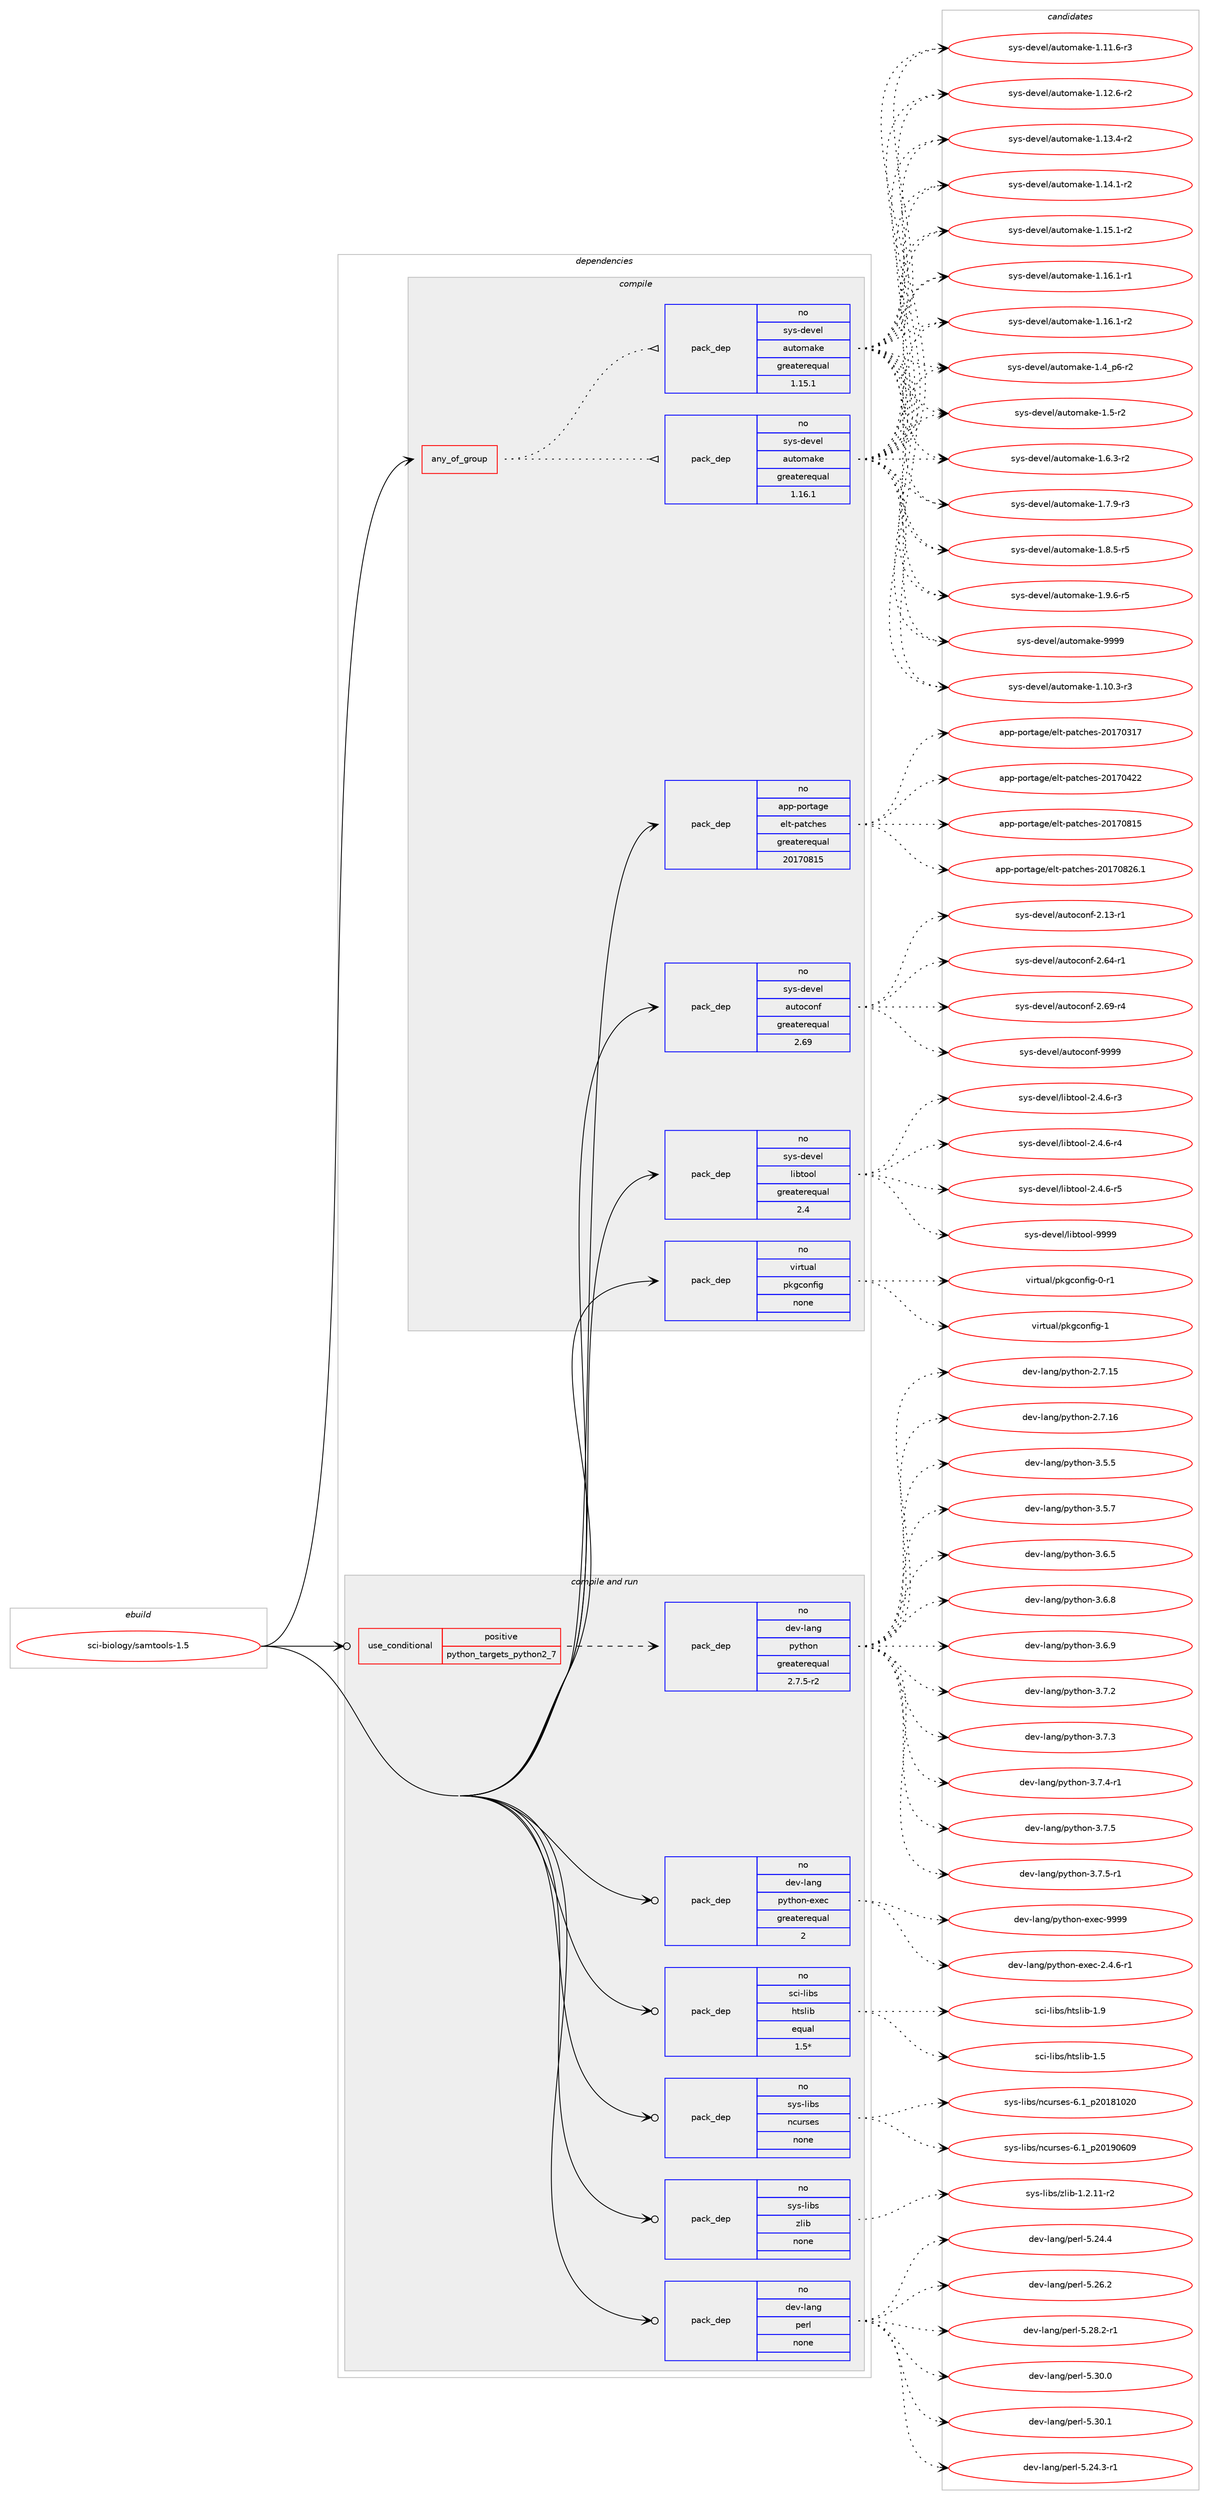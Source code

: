 digraph prolog {

# *************
# Graph options
# *************

newrank=true;
concentrate=true;
compound=true;
graph [rankdir=LR,fontname=Helvetica,fontsize=10,ranksep=1.5];#, ranksep=2.5, nodesep=0.2];
edge  [arrowhead=vee];
node  [fontname=Helvetica,fontsize=10];

# **********
# The ebuild
# **********

subgraph cluster_leftcol {
color=gray;
rank=same;
label=<<i>ebuild</i>>;
id [label="sci-biology/samtools-1.5", color=red, width=4, href="../sci-biology/samtools-1.5.svg"];
}

# ****************
# The dependencies
# ****************

subgraph cluster_midcol {
color=gray;
label=<<i>dependencies</i>>;
subgraph cluster_compile {
fillcolor="#eeeeee";
style=filled;
label=<<i>compile</i>>;
subgraph any14493 {
dependency850662 [label=<<TABLE BORDER="0" CELLBORDER="1" CELLSPACING="0" CELLPADDING="4"><TR><TD CELLPADDING="10">any_of_group</TD></TR></TABLE>>, shape=none, color=red];subgraph pack628861 {
dependency850663 [label=<<TABLE BORDER="0" CELLBORDER="1" CELLSPACING="0" CELLPADDING="4" WIDTH="220"><TR><TD ROWSPAN="6" CELLPADDING="30">pack_dep</TD></TR><TR><TD WIDTH="110">no</TD></TR><TR><TD>sys-devel</TD></TR><TR><TD>automake</TD></TR><TR><TD>greaterequal</TD></TR><TR><TD>1.16.1</TD></TR></TABLE>>, shape=none, color=blue];
}
dependency850662:e -> dependency850663:w [weight=20,style="dotted",arrowhead="oinv"];
subgraph pack628862 {
dependency850664 [label=<<TABLE BORDER="0" CELLBORDER="1" CELLSPACING="0" CELLPADDING="4" WIDTH="220"><TR><TD ROWSPAN="6" CELLPADDING="30">pack_dep</TD></TR><TR><TD WIDTH="110">no</TD></TR><TR><TD>sys-devel</TD></TR><TR><TD>automake</TD></TR><TR><TD>greaterequal</TD></TR><TR><TD>1.15.1</TD></TR></TABLE>>, shape=none, color=blue];
}
dependency850662:e -> dependency850664:w [weight=20,style="dotted",arrowhead="oinv"];
}
id:e -> dependency850662:w [weight=20,style="solid",arrowhead="vee"];
subgraph pack628863 {
dependency850665 [label=<<TABLE BORDER="0" CELLBORDER="1" CELLSPACING="0" CELLPADDING="4" WIDTH="220"><TR><TD ROWSPAN="6" CELLPADDING="30">pack_dep</TD></TR><TR><TD WIDTH="110">no</TD></TR><TR><TD>app-portage</TD></TR><TR><TD>elt-patches</TD></TR><TR><TD>greaterequal</TD></TR><TR><TD>20170815</TD></TR></TABLE>>, shape=none, color=blue];
}
id:e -> dependency850665:w [weight=20,style="solid",arrowhead="vee"];
subgraph pack628864 {
dependency850666 [label=<<TABLE BORDER="0" CELLBORDER="1" CELLSPACING="0" CELLPADDING="4" WIDTH="220"><TR><TD ROWSPAN="6" CELLPADDING="30">pack_dep</TD></TR><TR><TD WIDTH="110">no</TD></TR><TR><TD>sys-devel</TD></TR><TR><TD>autoconf</TD></TR><TR><TD>greaterequal</TD></TR><TR><TD>2.69</TD></TR></TABLE>>, shape=none, color=blue];
}
id:e -> dependency850666:w [weight=20,style="solid",arrowhead="vee"];
subgraph pack628865 {
dependency850667 [label=<<TABLE BORDER="0" CELLBORDER="1" CELLSPACING="0" CELLPADDING="4" WIDTH="220"><TR><TD ROWSPAN="6" CELLPADDING="30">pack_dep</TD></TR><TR><TD WIDTH="110">no</TD></TR><TR><TD>sys-devel</TD></TR><TR><TD>libtool</TD></TR><TR><TD>greaterequal</TD></TR><TR><TD>2.4</TD></TR></TABLE>>, shape=none, color=blue];
}
id:e -> dependency850667:w [weight=20,style="solid",arrowhead="vee"];
subgraph pack628866 {
dependency850668 [label=<<TABLE BORDER="0" CELLBORDER="1" CELLSPACING="0" CELLPADDING="4" WIDTH="220"><TR><TD ROWSPAN="6" CELLPADDING="30">pack_dep</TD></TR><TR><TD WIDTH="110">no</TD></TR><TR><TD>virtual</TD></TR><TR><TD>pkgconfig</TD></TR><TR><TD>none</TD></TR><TR><TD></TD></TR></TABLE>>, shape=none, color=blue];
}
id:e -> dependency850668:w [weight=20,style="solid",arrowhead="vee"];
}
subgraph cluster_compileandrun {
fillcolor="#eeeeee";
style=filled;
label=<<i>compile and run</i>>;
subgraph cond206805 {
dependency850669 [label=<<TABLE BORDER="0" CELLBORDER="1" CELLSPACING="0" CELLPADDING="4"><TR><TD ROWSPAN="3" CELLPADDING="10">use_conditional</TD></TR><TR><TD>positive</TD></TR><TR><TD>python_targets_python2_7</TD></TR></TABLE>>, shape=none, color=red];
subgraph pack628867 {
dependency850670 [label=<<TABLE BORDER="0" CELLBORDER="1" CELLSPACING="0" CELLPADDING="4" WIDTH="220"><TR><TD ROWSPAN="6" CELLPADDING="30">pack_dep</TD></TR><TR><TD WIDTH="110">no</TD></TR><TR><TD>dev-lang</TD></TR><TR><TD>python</TD></TR><TR><TD>greaterequal</TD></TR><TR><TD>2.7.5-r2</TD></TR></TABLE>>, shape=none, color=blue];
}
dependency850669:e -> dependency850670:w [weight=20,style="dashed",arrowhead="vee"];
}
id:e -> dependency850669:w [weight=20,style="solid",arrowhead="odotvee"];
subgraph pack628868 {
dependency850671 [label=<<TABLE BORDER="0" CELLBORDER="1" CELLSPACING="0" CELLPADDING="4" WIDTH="220"><TR><TD ROWSPAN="6" CELLPADDING="30">pack_dep</TD></TR><TR><TD WIDTH="110">no</TD></TR><TR><TD>dev-lang</TD></TR><TR><TD>perl</TD></TR><TR><TD>none</TD></TR><TR><TD></TD></TR></TABLE>>, shape=none, color=blue];
}
id:e -> dependency850671:w [weight=20,style="solid",arrowhead="odotvee"];
subgraph pack628869 {
dependency850672 [label=<<TABLE BORDER="0" CELLBORDER="1" CELLSPACING="0" CELLPADDING="4" WIDTH="220"><TR><TD ROWSPAN="6" CELLPADDING="30">pack_dep</TD></TR><TR><TD WIDTH="110">no</TD></TR><TR><TD>dev-lang</TD></TR><TR><TD>python-exec</TD></TR><TR><TD>greaterequal</TD></TR><TR><TD>2</TD></TR></TABLE>>, shape=none, color=blue];
}
id:e -> dependency850672:w [weight=20,style="solid",arrowhead="odotvee"];
subgraph pack628870 {
dependency850673 [label=<<TABLE BORDER="0" CELLBORDER="1" CELLSPACING="0" CELLPADDING="4" WIDTH="220"><TR><TD ROWSPAN="6" CELLPADDING="30">pack_dep</TD></TR><TR><TD WIDTH="110">no</TD></TR><TR><TD>sci-libs</TD></TR><TR><TD>htslib</TD></TR><TR><TD>equal</TD></TR><TR><TD>1.5*</TD></TR></TABLE>>, shape=none, color=blue];
}
id:e -> dependency850673:w [weight=20,style="solid",arrowhead="odotvee"];
subgraph pack628871 {
dependency850674 [label=<<TABLE BORDER="0" CELLBORDER="1" CELLSPACING="0" CELLPADDING="4" WIDTH="220"><TR><TD ROWSPAN="6" CELLPADDING="30">pack_dep</TD></TR><TR><TD WIDTH="110">no</TD></TR><TR><TD>sys-libs</TD></TR><TR><TD>ncurses</TD></TR><TR><TD>none</TD></TR><TR><TD></TD></TR></TABLE>>, shape=none, color=blue];
}
id:e -> dependency850674:w [weight=20,style="solid",arrowhead="odotvee"];
subgraph pack628872 {
dependency850675 [label=<<TABLE BORDER="0" CELLBORDER="1" CELLSPACING="0" CELLPADDING="4" WIDTH="220"><TR><TD ROWSPAN="6" CELLPADDING="30">pack_dep</TD></TR><TR><TD WIDTH="110">no</TD></TR><TR><TD>sys-libs</TD></TR><TR><TD>zlib</TD></TR><TR><TD>none</TD></TR><TR><TD></TD></TR></TABLE>>, shape=none, color=blue];
}
id:e -> dependency850675:w [weight=20,style="solid",arrowhead="odotvee"];
}
subgraph cluster_run {
fillcolor="#eeeeee";
style=filled;
label=<<i>run</i>>;
}
}

# **************
# The candidates
# **************

subgraph cluster_choices {
rank=same;
color=gray;
label=<<i>candidates</i>>;

subgraph choice628861 {
color=black;
nodesep=1;
choice11512111545100101118101108479711711611110997107101454946494846514511451 [label="sys-devel/automake-1.10.3-r3", color=red, width=4,href="../sys-devel/automake-1.10.3-r3.svg"];
choice11512111545100101118101108479711711611110997107101454946494946544511451 [label="sys-devel/automake-1.11.6-r3", color=red, width=4,href="../sys-devel/automake-1.11.6-r3.svg"];
choice11512111545100101118101108479711711611110997107101454946495046544511450 [label="sys-devel/automake-1.12.6-r2", color=red, width=4,href="../sys-devel/automake-1.12.6-r2.svg"];
choice11512111545100101118101108479711711611110997107101454946495146524511450 [label="sys-devel/automake-1.13.4-r2", color=red, width=4,href="../sys-devel/automake-1.13.4-r2.svg"];
choice11512111545100101118101108479711711611110997107101454946495246494511450 [label="sys-devel/automake-1.14.1-r2", color=red, width=4,href="../sys-devel/automake-1.14.1-r2.svg"];
choice11512111545100101118101108479711711611110997107101454946495346494511450 [label="sys-devel/automake-1.15.1-r2", color=red, width=4,href="../sys-devel/automake-1.15.1-r2.svg"];
choice11512111545100101118101108479711711611110997107101454946495446494511449 [label="sys-devel/automake-1.16.1-r1", color=red, width=4,href="../sys-devel/automake-1.16.1-r1.svg"];
choice11512111545100101118101108479711711611110997107101454946495446494511450 [label="sys-devel/automake-1.16.1-r2", color=red, width=4,href="../sys-devel/automake-1.16.1-r2.svg"];
choice115121115451001011181011084797117116111109971071014549465295112544511450 [label="sys-devel/automake-1.4_p6-r2", color=red, width=4,href="../sys-devel/automake-1.4_p6-r2.svg"];
choice11512111545100101118101108479711711611110997107101454946534511450 [label="sys-devel/automake-1.5-r2", color=red, width=4,href="../sys-devel/automake-1.5-r2.svg"];
choice115121115451001011181011084797117116111109971071014549465446514511450 [label="sys-devel/automake-1.6.3-r2", color=red, width=4,href="../sys-devel/automake-1.6.3-r2.svg"];
choice115121115451001011181011084797117116111109971071014549465546574511451 [label="sys-devel/automake-1.7.9-r3", color=red, width=4,href="../sys-devel/automake-1.7.9-r3.svg"];
choice115121115451001011181011084797117116111109971071014549465646534511453 [label="sys-devel/automake-1.8.5-r5", color=red, width=4,href="../sys-devel/automake-1.8.5-r5.svg"];
choice115121115451001011181011084797117116111109971071014549465746544511453 [label="sys-devel/automake-1.9.6-r5", color=red, width=4,href="../sys-devel/automake-1.9.6-r5.svg"];
choice115121115451001011181011084797117116111109971071014557575757 [label="sys-devel/automake-9999", color=red, width=4,href="../sys-devel/automake-9999.svg"];
dependency850663:e -> choice11512111545100101118101108479711711611110997107101454946494846514511451:w [style=dotted,weight="100"];
dependency850663:e -> choice11512111545100101118101108479711711611110997107101454946494946544511451:w [style=dotted,weight="100"];
dependency850663:e -> choice11512111545100101118101108479711711611110997107101454946495046544511450:w [style=dotted,weight="100"];
dependency850663:e -> choice11512111545100101118101108479711711611110997107101454946495146524511450:w [style=dotted,weight="100"];
dependency850663:e -> choice11512111545100101118101108479711711611110997107101454946495246494511450:w [style=dotted,weight="100"];
dependency850663:e -> choice11512111545100101118101108479711711611110997107101454946495346494511450:w [style=dotted,weight="100"];
dependency850663:e -> choice11512111545100101118101108479711711611110997107101454946495446494511449:w [style=dotted,weight="100"];
dependency850663:e -> choice11512111545100101118101108479711711611110997107101454946495446494511450:w [style=dotted,weight="100"];
dependency850663:e -> choice115121115451001011181011084797117116111109971071014549465295112544511450:w [style=dotted,weight="100"];
dependency850663:e -> choice11512111545100101118101108479711711611110997107101454946534511450:w [style=dotted,weight="100"];
dependency850663:e -> choice115121115451001011181011084797117116111109971071014549465446514511450:w [style=dotted,weight="100"];
dependency850663:e -> choice115121115451001011181011084797117116111109971071014549465546574511451:w [style=dotted,weight="100"];
dependency850663:e -> choice115121115451001011181011084797117116111109971071014549465646534511453:w [style=dotted,weight="100"];
dependency850663:e -> choice115121115451001011181011084797117116111109971071014549465746544511453:w [style=dotted,weight="100"];
dependency850663:e -> choice115121115451001011181011084797117116111109971071014557575757:w [style=dotted,weight="100"];
}
subgraph choice628862 {
color=black;
nodesep=1;
choice11512111545100101118101108479711711611110997107101454946494846514511451 [label="sys-devel/automake-1.10.3-r3", color=red, width=4,href="../sys-devel/automake-1.10.3-r3.svg"];
choice11512111545100101118101108479711711611110997107101454946494946544511451 [label="sys-devel/automake-1.11.6-r3", color=red, width=4,href="../sys-devel/automake-1.11.6-r3.svg"];
choice11512111545100101118101108479711711611110997107101454946495046544511450 [label="sys-devel/automake-1.12.6-r2", color=red, width=4,href="../sys-devel/automake-1.12.6-r2.svg"];
choice11512111545100101118101108479711711611110997107101454946495146524511450 [label="sys-devel/automake-1.13.4-r2", color=red, width=4,href="../sys-devel/automake-1.13.4-r2.svg"];
choice11512111545100101118101108479711711611110997107101454946495246494511450 [label="sys-devel/automake-1.14.1-r2", color=red, width=4,href="../sys-devel/automake-1.14.1-r2.svg"];
choice11512111545100101118101108479711711611110997107101454946495346494511450 [label="sys-devel/automake-1.15.1-r2", color=red, width=4,href="../sys-devel/automake-1.15.1-r2.svg"];
choice11512111545100101118101108479711711611110997107101454946495446494511449 [label="sys-devel/automake-1.16.1-r1", color=red, width=4,href="../sys-devel/automake-1.16.1-r1.svg"];
choice11512111545100101118101108479711711611110997107101454946495446494511450 [label="sys-devel/automake-1.16.1-r2", color=red, width=4,href="../sys-devel/automake-1.16.1-r2.svg"];
choice115121115451001011181011084797117116111109971071014549465295112544511450 [label="sys-devel/automake-1.4_p6-r2", color=red, width=4,href="../sys-devel/automake-1.4_p6-r2.svg"];
choice11512111545100101118101108479711711611110997107101454946534511450 [label="sys-devel/automake-1.5-r2", color=red, width=4,href="../sys-devel/automake-1.5-r2.svg"];
choice115121115451001011181011084797117116111109971071014549465446514511450 [label="sys-devel/automake-1.6.3-r2", color=red, width=4,href="../sys-devel/automake-1.6.3-r2.svg"];
choice115121115451001011181011084797117116111109971071014549465546574511451 [label="sys-devel/automake-1.7.9-r3", color=red, width=4,href="../sys-devel/automake-1.7.9-r3.svg"];
choice115121115451001011181011084797117116111109971071014549465646534511453 [label="sys-devel/automake-1.8.5-r5", color=red, width=4,href="../sys-devel/automake-1.8.5-r5.svg"];
choice115121115451001011181011084797117116111109971071014549465746544511453 [label="sys-devel/automake-1.9.6-r5", color=red, width=4,href="../sys-devel/automake-1.9.6-r5.svg"];
choice115121115451001011181011084797117116111109971071014557575757 [label="sys-devel/automake-9999", color=red, width=4,href="../sys-devel/automake-9999.svg"];
dependency850664:e -> choice11512111545100101118101108479711711611110997107101454946494846514511451:w [style=dotted,weight="100"];
dependency850664:e -> choice11512111545100101118101108479711711611110997107101454946494946544511451:w [style=dotted,weight="100"];
dependency850664:e -> choice11512111545100101118101108479711711611110997107101454946495046544511450:w [style=dotted,weight="100"];
dependency850664:e -> choice11512111545100101118101108479711711611110997107101454946495146524511450:w [style=dotted,weight="100"];
dependency850664:e -> choice11512111545100101118101108479711711611110997107101454946495246494511450:w [style=dotted,weight="100"];
dependency850664:e -> choice11512111545100101118101108479711711611110997107101454946495346494511450:w [style=dotted,weight="100"];
dependency850664:e -> choice11512111545100101118101108479711711611110997107101454946495446494511449:w [style=dotted,weight="100"];
dependency850664:e -> choice11512111545100101118101108479711711611110997107101454946495446494511450:w [style=dotted,weight="100"];
dependency850664:e -> choice115121115451001011181011084797117116111109971071014549465295112544511450:w [style=dotted,weight="100"];
dependency850664:e -> choice11512111545100101118101108479711711611110997107101454946534511450:w [style=dotted,weight="100"];
dependency850664:e -> choice115121115451001011181011084797117116111109971071014549465446514511450:w [style=dotted,weight="100"];
dependency850664:e -> choice115121115451001011181011084797117116111109971071014549465546574511451:w [style=dotted,weight="100"];
dependency850664:e -> choice115121115451001011181011084797117116111109971071014549465646534511453:w [style=dotted,weight="100"];
dependency850664:e -> choice115121115451001011181011084797117116111109971071014549465746544511453:w [style=dotted,weight="100"];
dependency850664:e -> choice115121115451001011181011084797117116111109971071014557575757:w [style=dotted,weight="100"];
}
subgraph choice628863 {
color=black;
nodesep=1;
choice97112112451121111141169710310147101108116451129711699104101115455048495548514955 [label="app-portage/elt-patches-20170317", color=red, width=4,href="../app-portage/elt-patches-20170317.svg"];
choice97112112451121111141169710310147101108116451129711699104101115455048495548525050 [label="app-portage/elt-patches-20170422", color=red, width=4,href="../app-portage/elt-patches-20170422.svg"];
choice97112112451121111141169710310147101108116451129711699104101115455048495548564953 [label="app-portage/elt-patches-20170815", color=red, width=4,href="../app-portage/elt-patches-20170815.svg"];
choice971121124511211111411697103101471011081164511297116991041011154550484955485650544649 [label="app-portage/elt-patches-20170826.1", color=red, width=4,href="../app-portage/elt-patches-20170826.1.svg"];
dependency850665:e -> choice97112112451121111141169710310147101108116451129711699104101115455048495548514955:w [style=dotted,weight="100"];
dependency850665:e -> choice97112112451121111141169710310147101108116451129711699104101115455048495548525050:w [style=dotted,weight="100"];
dependency850665:e -> choice97112112451121111141169710310147101108116451129711699104101115455048495548564953:w [style=dotted,weight="100"];
dependency850665:e -> choice971121124511211111411697103101471011081164511297116991041011154550484955485650544649:w [style=dotted,weight="100"];
}
subgraph choice628864 {
color=black;
nodesep=1;
choice1151211154510010111810110847971171161119911111010245504649514511449 [label="sys-devel/autoconf-2.13-r1", color=red, width=4,href="../sys-devel/autoconf-2.13-r1.svg"];
choice1151211154510010111810110847971171161119911111010245504654524511449 [label="sys-devel/autoconf-2.64-r1", color=red, width=4,href="../sys-devel/autoconf-2.64-r1.svg"];
choice1151211154510010111810110847971171161119911111010245504654574511452 [label="sys-devel/autoconf-2.69-r4", color=red, width=4,href="../sys-devel/autoconf-2.69-r4.svg"];
choice115121115451001011181011084797117116111991111101024557575757 [label="sys-devel/autoconf-9999", color=red, width=4,href="../sys-devel/autoconf-9999.svg"];
dependency850666:e -> choice1151211154510010111810110847971171161119911111010245504649514511449:w [style=dotted,weight="100"];
dependency850666:e -> choice1151211154510010111810110847971171161119911111010245504654524511449:w [style=dotted,weight="100"];
dependency850666:e -> choice1151211154510010111810110847971171161119911111010245504654574511452:w [style=dotted,weight="100"];
dependency850666:e -> choice115121115451001011181011084797117116111991111101024557575757:w [style=dotted,weight="100"];
}
subgraph choice628865 {
color=black;
nodesep=1;
choice1151211154510010111810110847108105981161111111084550465246544511451 [label="sys-devel/libtool-2.4.6-r3", color=red, width=4,href="../sys-devel/libtool-2.4.6-r3.svg"];
choice1151211154510010111810110847108105981161111111084550465246544511452 [label="sys-devel/libtool-2.4.6-r4", color=red, width=4,href="../sys-devel/libtool-2.4.6-r4.svg"];
choice1151211154510010111810110847108105981161111111084550465246544511453 [label="sys-devel/libtool-2.4.6-r5", color=red, width=4,href="../sys-devel/libtool-2.4.6-r5.svg"];
choice1151211154510010111810110847108105981161111111084557575757 [label="sys-devel/libtool-9999", color=red, width=4,href="../sys-devel/libtool-9999.svg"];
dependency850667:e -> choice1151211154510010111810110847108105981161111111084550465246544511451:w [style=dotted,weight="100"];
dependency850667:e -> choice1151211154510010111810110847108105981161111111084550465246544511452:w [style=dotted,weight="100"];
dependency850667:e -> choice1151211154510010111810110847108105981161111111084550465246544511453:w [style=dotted,weight="100"];
dependency850667:e -> choice1151211154510010111810110847108105981161111111084557575757:w [style=dotted,weight="100"];
}
subgraph choice628866 {
color=black;
nodesep=1;
choice11810511411611797108471121071039911111010210510345484511449 [label="virtual/pkgconfig-0-r1", color=red, width=4,href="../virtual/pkgconfig-0-r1.svg"];
choice1181051141161179710847112107103991111101021051034549 [label="virtual/pkgconfig-1", color=red, width=4,href="../virtual/pkgconfig-1.svg"];
dependency850668:e -> choice11810511411611797108471121071039911111010210510345484511449:w [style=dotted,weight="100"];
dependency850668:e -> choice1181051141161179710847112107103991111101021051034549:w [style=dotted,weight="100"];
}
subgraph choice628867 {
color=black;
nodesep=1;
choice10010111845108971101034711212111610411111045504655464953 [label="dev-lang/python-2.7.15", color=red, width=4,href="../dev-lang/python-2.7.15.svg"];
choice10010111845108971101034711212111610411111045504655464954 [label="dev-lang/python-2.7.16", color=red, width=4,href="../dev-lang/python-2.7.16.svg"];
choice100101118451089711010347112121116104111110455146534653 [label="dev-lang/python-3.5.5", color=red, width=4,href="../dev-lang/python-3.5.5.svg"];
choice100101118451089711010347112121116104111110455146534655 [label="dev-lang/python-3.5.7", color=red, width=4,href="../dev-lang/python-3.5.7.svg"];
choice100101118451089711010347112121116104111110455146544653 [label="dev-lang/python-3.6.5", color=red, width=4,href="../dev-lang/python-3.6.5.svg"];
choice100101118451089711010347112121116104111110455146544656 [label="dev-lang/python-3.6.8", color=red, width=4,href="../dev-lang/python-3.6.8.svg"];
choice100101118451089711010347112121116104111110455146544657 [label="dev-lang/python-3.6.9", color=red, width=4,href="../dev-lang/python-3.6.9.svg"];
choice100101118451089711010347112121116104111110455146554650 [label="dev-lang/python-3.7.2", color=red, width=4,href="../dev-lang/python-3.7.2.svg"];
choice100101118451089711010347112121116104111110455146554651 [label="dev-lang/python-3.7.3", color=red, width=4,href="../dev-lang/python-3.7.3.svg"];
choice1001011184510897110103471121211161041111104551465546524511449 [label="dev-lang/python-3.7.4-r1", color=red, width=4,href="../dev-lang/python-3.7.4-r1.svg"];
choice100101118451089711010347112121116104111110455146554653 [label="dev-lang/python-3.7.5", color=red, width=4,href="../dev-lang/python-3.7.5.svg"];
choice1001011184510897110103471121211161041111104551465546534511449 [label="dev-lang/python-3.7.5-r1", color=red, width=4,href="../dev-lang/python-3.7.5-r1.svg"];
dependency850670:e -> choice10010111845108971101034711212111610411111045504655464953:w [style=dotted,weight="100"];
dependency850670:e -> choice10010111845108971101034711212111610411111045504655464954:w [style=dotted,weight="100"];
dependency850670:e -> choice100101118451089711010347112121116104111110455146534653:w [style=dotted,weight="100"];
dependency850670:e -> choice100101118451089711010347112121116104111110455146534655:w [style=dotted,weight="100"];
dependency850670:e -> choice100101118451089711010347112121116104111110455146544653:w [style=dotted,weight="100"];
dependency850670:e -> choice100101118451089711010347112121116104111110455146544656:w [style=dotted,weight="100"];
dependency850670:e -> choice100101118451089711010347112121116104111110455146544657:w [style=dotted,weight="100"];
dependency850670:e -> choice100101118451089711010347112121116104111110455146554650:w [style=dotted,weight="100"];
dependency850670:e -> choice100101118451089711010347112121116104111110455146554651:w [style=dotted,weight="100"];
dependency850670:e -> choice1001011184510897110103471121211161041111104551465546524511449:w [style=dotted,weight="100"];
dependency850670:e -> choice100101118451089711010347112121116104111110455146554653:w [style=dotted,weight="100"];
dependency850670:e -> choice1001011184510897110103471121211161041111104551465546534511449:w [style=dotted,weight="100"];
}
subgraph choice628868 {
color=black;
nodesep=1;
choice100101118451089711010347112101114108455346505246514511449 [label="dev-lang/perl-5.24.3-r1", color=red, width=4,href="../dev-lang/perl-5.24.3-r1.svg"];
choice10010111845108971101034711210111410845534650524652 [label="dev-lang/perl-5.24.4", color=red, width=4,href="../dev-lang/perl-5.24.4.svg"];
choice10010111845108971101034711210111410845534650544650 [label="dev-lang/perl-5.26.2", color=red, width=4,href="../dev-lang/perl-5.26.2.svg"];
choice100101118451089711010347112101114108455346505646504511449 [label="dev-lang/perl-5.28.2-r1", color=red, width=4,href="../dev-lang/perl-5.28.2-r1.svg"];
choice10010111845108971101034711210111410845534651484648 [label="dev-lang/perl-5.30.0", color=red, width=4,href="../dev-lang/perl-5.30.0.svg"];
choice10010111845108971101034711210111410845534651484649 [label="dev-lang/perl-5.30.1", color=red, width=4,href="../dev-lang/perl-5.30.1.svg"];
dependency850671:e -> choice100101118451089711010347112101114108455346505246514511449:w [style=dotted,weight="100"];
dependency850671:e -> choice10010111845108971101034711210111410845534650524652:w [style=dotted,weight="100"];
dependency850671:e -> choice10010111845108971101034711210111410845534650544650:w [style=dotted,weight="100"];
dependency850671:e -> choice100101118451089711010347112101114108455346505646504511449:w [style=dotted,weight="100"];
dependency850671:e -> choice10010111845108971101034711210111410845534651484648:w [style=dotted,weight="100"];
dependency850671:e -> choice10010111845108971101034711210111410845534651484649:w [style=dotted,weight="100"];
}
subgraph choice628869 {
color=black;
nodesep=1;
choice10010111845108971101034711212111610411111045101120101994550465246544511449 [label="dev-lang/python-exec-2.4.6-r1", color=red, width=4,href="../dev-lang/python-exec-2.4.6-r1.svg"];
choice10010111845108971101034711212111610411111045101120101994557575757 [label="dev-lang/python-exec-9999", color=red, width=4,href="../dev-lang/python-exec-9999.svg"];
dependency850672:e -> choice10010111845108971101034711212111610411111045101120101994550465246544511449:w [style=dotted,weight="100"];
dependency850672:e -> choice10010111845108971101034711212111610411111045101120101994557575757:w [style=dotted,weight="100"];
}
subgraph choice628870 {
color=black;
nodesep=1;
choice115991054510810598115471041161151081059845494653 [label="sci-libs/htslib-1.5", color=red, width=4,href="../sci-libs/htslib-1.5.svg"];
choice115991054510810598115471041161151081059845494657 [label="sci-libs/htslib-1.9", color=red, width=4,href="../sci-libs/htslib-1.9.svg"];
dependency850673:e -> choice115991054510810598115471041161151081059845494653:w [style=dotted,weight="100"];
dependency850673:e -> choice115991054510810598115471041161151081059845494657:w [style=dotted,weight="100"];
}
subgraph choice628871 {
color=black;
nodesep=1;
choice1151211154510810598115471109911711411510111545544649951125048495649485048 [label="sys-libs/ncurses-6.1_p20181020", color=red, width=4,href="../sys-libs/ncurses-6.1_p20181020.svg"];
choice1151211154510810598115471109911711411510111545544649951125048495748544857 [label="sys-libs/ncurses-6.1_p20190609", color=red, width=4,href="../sys-libs/ncurses-6.1_p20190609.svg"];
dependency850674:e -> choice1151211154510810598115471109911711411510111545544649951125048495649485048:w [style=dotted,weight="100"];
dependency850674:e -> choice1151211154510810598115471109911711411510111545544649951125048495748544857:w [style=dotted,weight="100"];
}
subgraph choice628872 {
color=black;
nodesep=1;
choice11512111545108105981154712210810598454946504649494511450 [label="sys-libs/zlib-1.2.11-r2", color=red, width=4,href="../sys-libs/zlib-1.2.11-r2.svg"];
dependency850675:e -> choice11512111545108105981154712210810598454946504649494511450:w [style=dotted,weight="100"];
}
}

}
